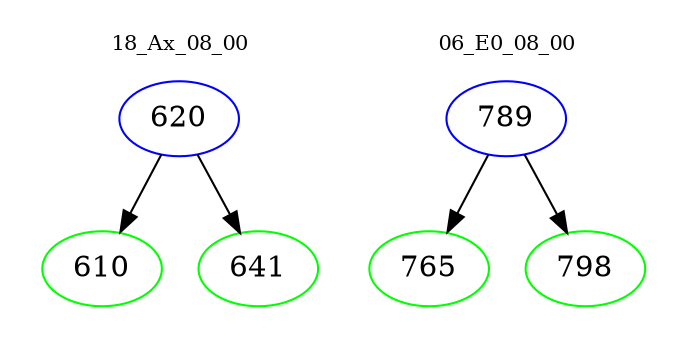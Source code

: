 digraph{
subgraph cluster_0 {
color = white
label = "18_Ax_08_00";
fontsize=10;
T0_620 [label="620", color="blue"]
T0_620 -> T0_610 [color="black"]
T0_610 [label="610", color="green"]
T0_620 -> T0_641 [color="black"]
T0_641 [label="641", color="green"]
}
subgraph cluster_1 {
color = white
label = "06_E0_08_00";
fontsize=10;
T1_789 [label="789", color="blue"]
T1_789 -> T1_765 [color="black"]
T1_765 [label="765", color="green"]
T1_789 -> T1_798 [color="black"]
T1_798 [label="798", color="green"]
}
}
